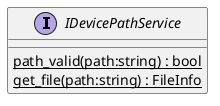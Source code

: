 @startuml
interface IDevicePathService {
    {static} path_valid(path:string) : bool
    {static} get_file(path:string) : FileInfo
}
@enduml
